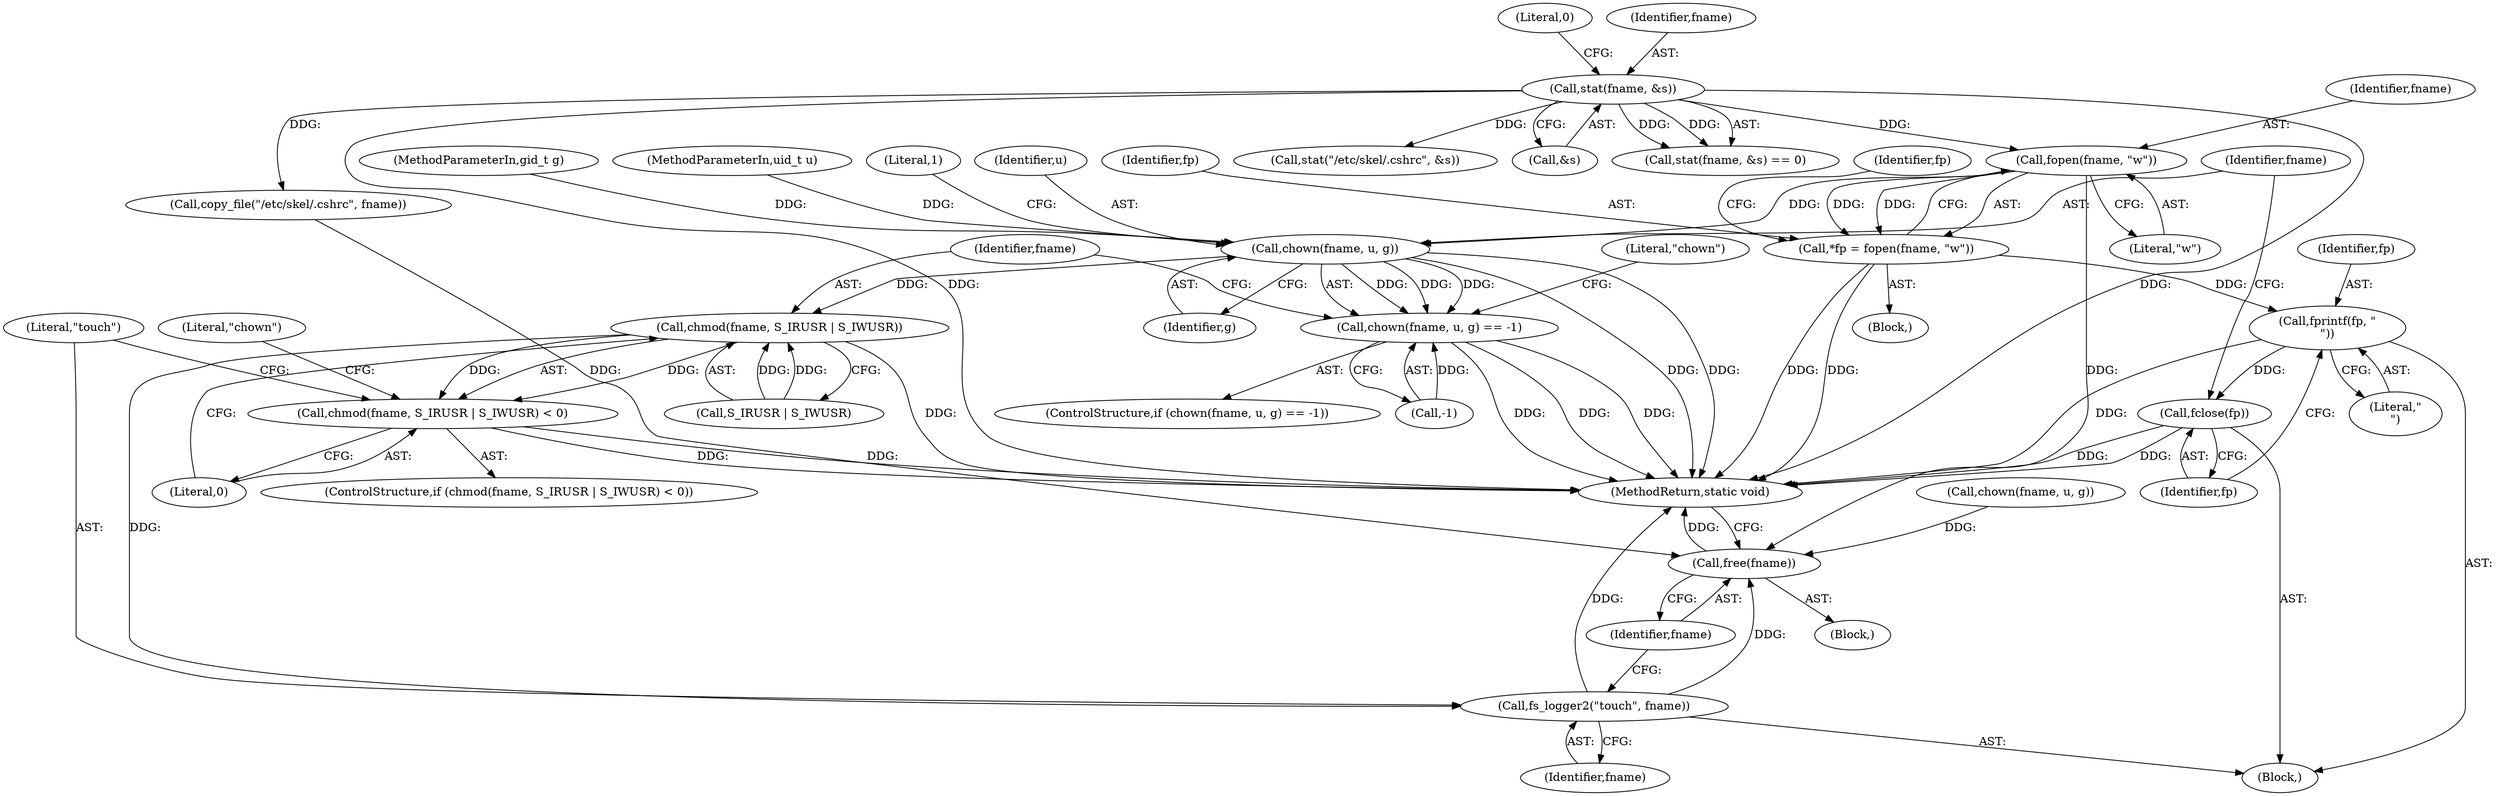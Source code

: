 digraph "0_firejail_903fd8a0789ca3cc3c21d84cd0282481515592ef_1@API" {
"1000275" [label="(Call,fopen(fname, \"w\"))"];
"1000228" [label="(Call,stat(fname, &s))"];
"1000273" [label="(Call,*fp = fopen(fname, \"w\"))"];
"1000281" [label="(Call,fprintf(fp, \"\n\"))"];
"1000284" [label="(Call,fclose(fp))"];
"1000288" [label="(Call,chown(fname, u, g))"];
"1000287" [label="(Call,chown(fname, u, g) == -1)"];
"1000298" [label="(Call,chmod(fname, S_IRUSR | S_IWUSR))"];
"1000297" [label="(Call,chmod(fname, S_IRUSR | S_IWUSR) < 0)"];
"1000306" [label="(Call,fs_logger2(\"touch\", fname))"];
"1000309" [label="(Call,free(fname))"];
"1000300" [label="(Call,S_IRUSR | S_IWUSR)"];
"1000274" [label="(Identifier,fp)"];
"1000288" [label="(Call,chown(fname, u, g))"];
"1000273" [label="(Call,*fp = fopen(fname, \"w\"))"];
"1000295" [label="(Literal,\"chown\")"];
"1000371" [label="(MethodReturn,static void)"];
"1000279" [label="(Identifier,fp)"];
"1000303" [label="(Literal,0)"];
"1000213" [label="(Block,)"];
"1000280" [label="(Block,)"];
"1000277" [label="(Literal,\"w\")"];
"1000232" [label="(Literal,0)"];
"1000271" [label="(Block,)"];
"1000286" [label="(ControlStructure,if (chown(fname, u, g) == -1))"];
"1000297" [label="(Call,chmod(fname, S_IRUSR | S_IWUSR) < 0)"];
"1000107" [label="(MethodParameterIn,gid_t g)"];
"1000229" [label="(Identifier,fname)"];
"1000296" [label="(ControlStructure,if (chmod(fname, S_IRUSR | S_IWUSR) < 0))"];
"1000236" [label="(Call,stat(\"/etc/skel/.cshrc\", &s))"];
"1000291" [label="(Identifier,g)"];
"1000292" [label="(Call,-1)"];
"1000309" [label="(Call,free(fname))"];
"1000275" [label="(Call,fopen(fname, \"w\"))"];
"1000281" [label="(Call,fprintf(fp, \"\n\"))"];
"1000283" [label="(Literal,\"\n\")"];
"1000299" [label="(Identifier,fname)"];
"1000290" [label="(Identifier,u)"];
"1000282" [label="(Identifier,fp)"];
"1000230" [label="(Call,&s)"];
"1000310" [label="(Identifier,fname)"];
"1000260" [label="(Call,chown(fname, u, g))"];
"1000289" [label="(Identifier,fname)"];
"1000305" [label="(Literal,\"chown\")"];
"1000307" [label="(Literal,\"touch\")"];
"1000284" [label="(Call,fclose(fp))"];
"1000227" [label="(Call,stat(fname, &s) == 0)"];
"1000308" [label="(Identifier,fname)"];
"1000287" [label="(Call,chown(fname, u, g) == -1)"];
"1000285" [label="(Identifier,fp)"];
"1000253" [label="(Call,copy_file(\"/etc/skel/.cshrc\", fname))"];
"1000276" [label="(Identifier,fname)"];
"1000228" [label="(Call,stat(fname, &s))"];
"1000106" [label="(MethodParameterIn,uid_t u)"];
"1000306" [label="(Call,fs_logger2(\"touch\", fname))"];
"1000298" [label="(Call,chmod(fname, S_IRUSR | S_IWUSR))"];
"1000293" [label="(Literal,1)"];
"1000275" -> "1000273"  [label="AST: "];
"1000275" -> "1000277"  [label="CFG: "];
"1000276" -> "1000275"  [label="AST: "];
"1000277" -> "1000275"  [label="AST: "];
"1000273" -> "1000275"  [label="CFG: "];
"1000275" -> "1000273"  [label="DDG: "];
"1000275" -> "1000273"  [label="DDG: "];
"1000228" -> "1000275"  [label="DDG: "];
"1000275" -> "1000288"  [label="DDG: "];
"1000275" -> "1000309"  [label="DDG: "];
"1000228" -> "1000227"  [label="AST: "];
"1000228" -> "1000230"  [label="CFG: "];
"1000229" -> "1000228"  [label="AST: "];
"1000230" -> "1000228"  [label="AST: "];
"1000232" -> "1000228"  [label="CFG: "];
"1000228" -> "1000371"  [label="DDG: "];
"1000228" -> "1000371"  [label="DDG: "];
"1000228" -> "1000227"  [label="DDG: "];
"1000228" -> "1000227"  [label="DDG: "];
"1000228" -> "1000236"  [label="DDG: "];
"1000228" -> "1000253"  [label="DDG: "];
"1000273" -> "1000271"  [label="AST: "];
"1000274" -> "1000273"  [label="AST: "];
"1000279" -> "1000273"  [label="CFG: "];
"1000273" -> "1000371"  [label="DDG: "];
"1000273" -> "1000371"  [label="DDG: "];
"1000273" -> "1000281"  [label="DDG: "];
"1000281" -> "1000280"  [label="AST: "];
"1000281" -> "1000283"  [label="CFG: "];
"1000282" -> "1000281"  [label="AST: "];
"1000283" -> "1000281"  [label="AST: "];
"1000285" -> "1000281"  [label="CFG: "];
"1000281" -> "1000371"  [label="DDG: "];
"1000281" -> "1000284"  [label="DDG: "];
"1000284" -> "1000280"  [label="AST: "];
"1000284" -> "1000285"  [label="CFG: "];
"1000285" -> "1000284"  [label="AST: "];
"1000289" -> "1000284"  [label="CFG: "];
"1000284" -> "1000371"  [label="DDG: "];
"1000284" -> "1000371"  [label="DDG: "];
"1000288" -> "1000287"  [label="AST: "];
"1000288" -> "1000291"  [label="CFG: "];
"1000289" -> "1000288"  [label="AST: "];
"1000290" -> "1000288"  [label="AST: "];
"1000291" -> "1000288"  [label="AST: "];
"1000293" -> "1000288"  [label="CFG: "];
"1000288" -> "1000371"  [label="DDG: "];
"1000288" -> "1000371"  [label="DDG: "];
"1000288" -> "1000287"  [label="DDG: "];
"1000288" -> "1000287"  [label="DDG: "];
"1000288" -> "1000287"  [label="DDG: "];
"1000106" -> "1000288"  [label="DDG: "];
"1000107" -> "1000288"  [label="DDG: "];
"1000288" -> "1000298"  [label="DDG: "];
"1000287" -> "1000286"  [label="AST: "];
"1000287" -> "1000292"  [label="CFG: "];
"1000292" -> "1000287"  [label="AST: "];
"1000295" -> "1000287"  [label="CFG: "];
"1000299" -> "1000287"  [label="CFG: "];
"1000287" -> "1000371"  [label="DDG: "];
"1000287" -> "1000371"  [label="DDG: "];
"1000287" -> "1000371"  [label="DDG: "];
"1000292" -> "1000287"  [label="DDG: "];
"1000298" -> "1000297"  [label="AST: "];
"1000298" -> "1000300"  [label="CFG: "];
"1000299" -> "1000298"  [label="AST: "];
"1000300" -> "1000298"  [label="AST: "];
"1000303" -> "1000298"  [label="CFG: "];
"1000298" -> "1000371"  [label="DDG: "];
"1000298" -> "1000297"  [label="DDG: "];
"1000298" -> "1000297"  [label="DDG: "];
"1000300" -> "1000298"  [label="DDG: "];
"1000300" -> "1000298"  [label="DDG: "];
"1000298" -> "1000306"  [label="DDG: "];
"1000297" -> "1000296"  [label="AST: "];
"1000297" -> "1000303"  [label="CFG: "];
"1000303" -> "1000297"  [label="AST: "];
"1000305" -> "1000297"  [label="CFG: "];
"1000307" -> "1000297"  [label="CFG: "];
"1000297" -> "1000371"  [label="DDG: "];
"1000297" -> "1000371"  [label="DDG: "];
"1000306" -> "1000280"  [label="AST: "];
"1000306" -> "1000308"  [label="CFG: "];
"1000307" -> "1000306"  [label="AST: "];
"1000308" -> "1000306"  [label="AST: "];
"1000310" -> "1000306"  [label="CFG: "];
"1000306" -> "1000371"  [label="DDG: "];
"1000306" -> "1000309"  [label="DDG: "];
"1000309" -> "1000213"  [label="AST: "];
"1000309" -> "1000310"  [label="CFG: "];
"1000310" -> "1000309"  [label="AST: "];
"1000371" -> "1000309"  [label="CFG: "];
"1000309" -> "1000371"  [label="DDG: "];
"1000253" -> "1000309"  [label="DDG: "];
"1000260" -> "1000309"  [label="DDG: "];
}
